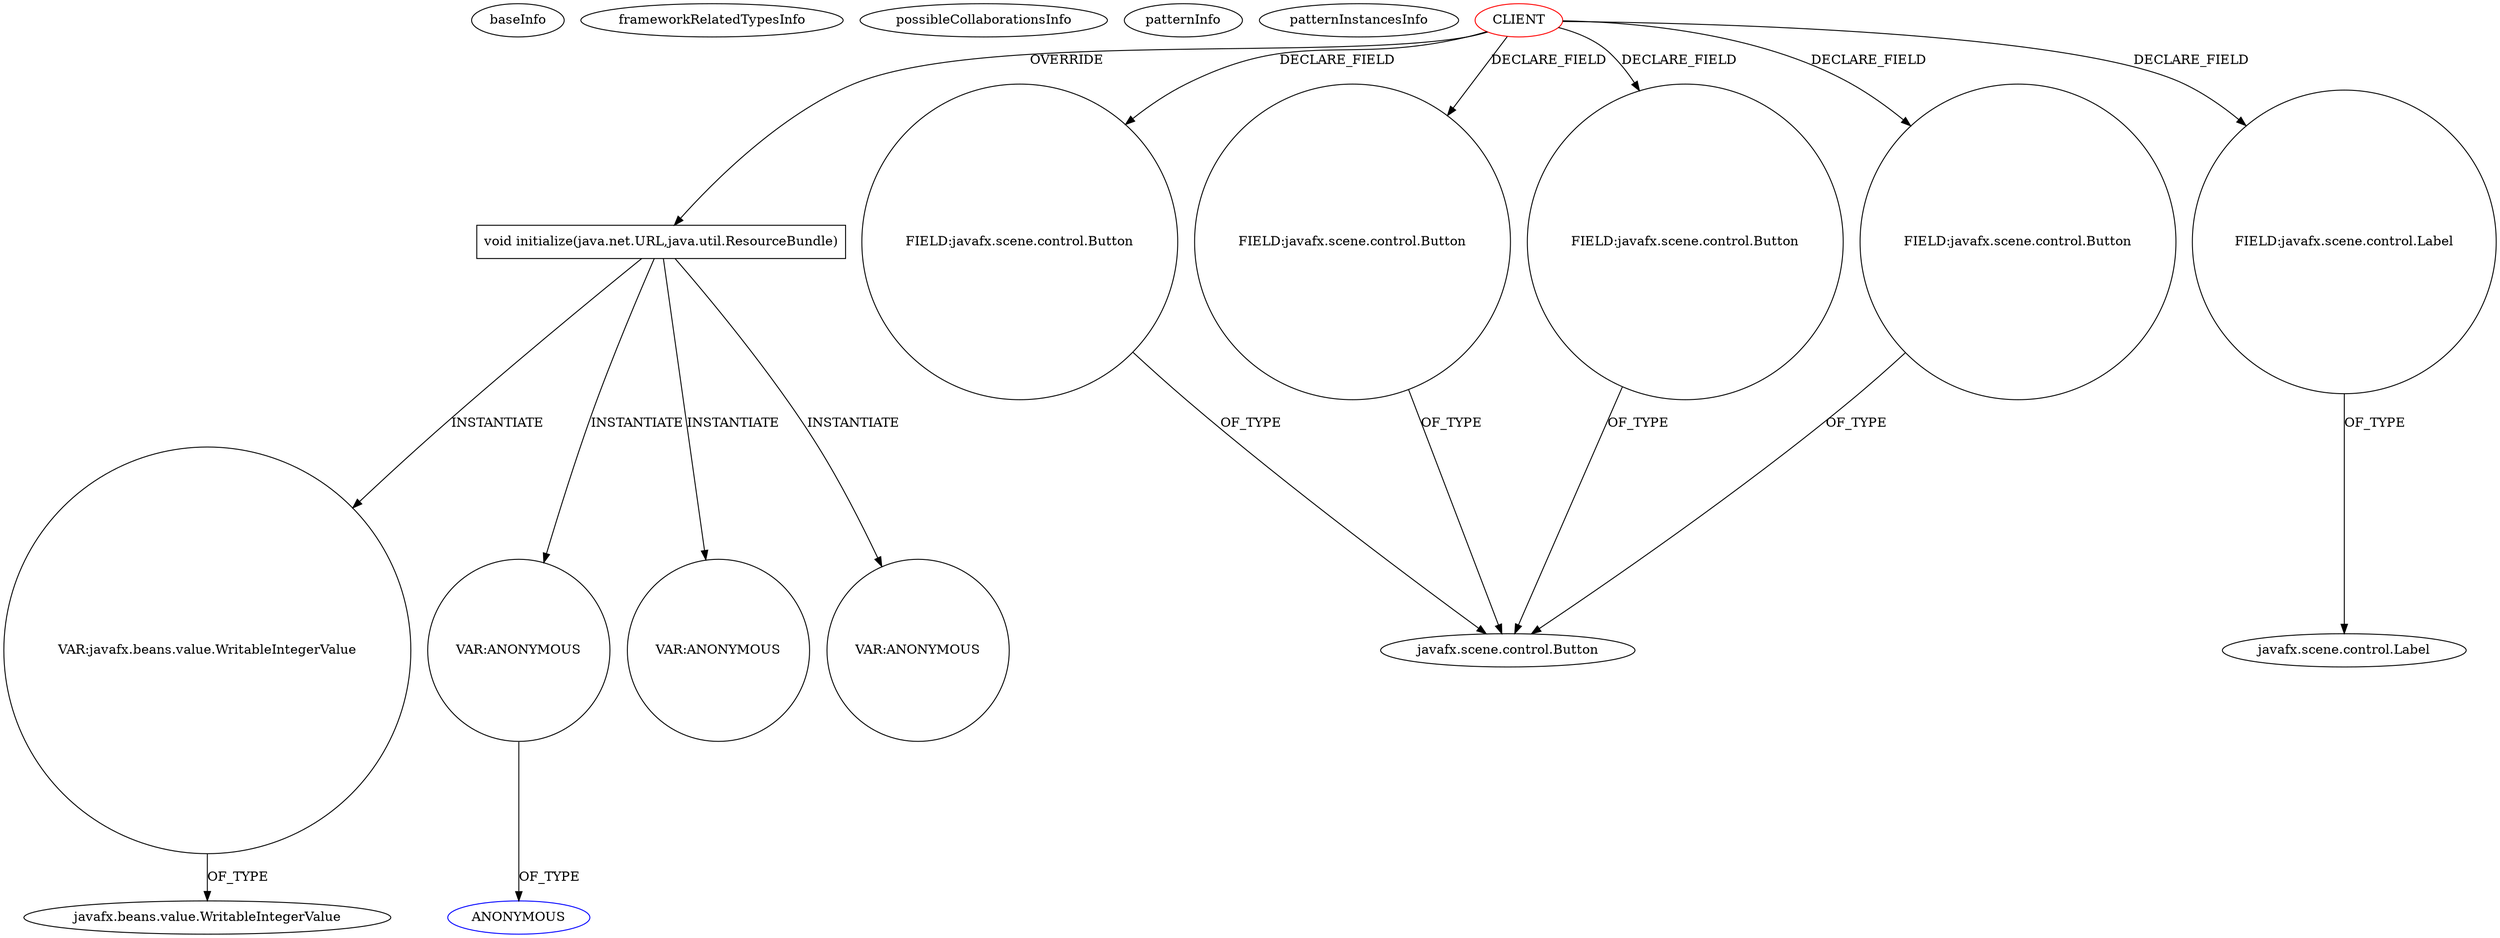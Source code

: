 digraph {
baseInfo[graphId=2984,category="pattern",isAnonymous=false,possibleRelation=false]
frameworkRelatedTypesInfo[]
possibleCollaborationsInfo[]
patternInfo[frequency=2.0,patternRootClient=0]
patternInstancesInfo[0="soonzsoonz-QuickFoot~/soonzsoonz-QuickFoot/QuickFoot-master/src/application/FXMLAdoptionController.java~FXMLAdoptionController~4247",1="bianconejo-CEFX~/bianconejo-CEFX/CEFX-master/src/cefx/CECommandeController.java~CECommandeController~2084"]
122[label="javafx.beans.value.WritableIntegerValue",vertexType="FRAMEWORK_INTERFACE_TYPE",isFrameworkType=false]
120[label="VAR:javafx.beans.value.WritableIntegerValue",vertexType="VARIABLE_EXPRESION",isFrameworkType=false,shape=circle]
104[label="void initialize(java.net.URL,java.util.ResourceBundle)",vertexType="OVERRIDING_METHOD_DECLARATION",isFrameworkType=false,shape=box]
0[label="CLIENT",vertexType="ROOT_CLIENT_CLASS_DECLARATION",isFrameworkType=false,color=red]
12[label="FIELD:javafx.scene.control.Button",vertexType="FIELD_DECLARATION",isFrameworkType=false,shape=circle]
18[label="FIELD:javafx.scene.control.Button",vertexType="FIELD_DECLARATION",isFrameworkType=false,shape=circle]
6[label="FIELD:javafx.scene.control.Button",vertexType="FIELD_DECLARATION",isFrameworkType=false,shape=circle]
10[label="FIELD:javafx.scene.control.Button",vertexType="FIELD_DECLARATION",isFrameworkType=false,shape=circle]
58[label="FIELD:javafx.scene.control.Label",vertexType="FIELD_DECLARATION",isFrameworkType=false,shape=circle]
55[label="javafx.scene.control.Label",vertexType="FRAMEWORK_CLASS_TYPE",isFrameworkType=false]
7[label="javafx.scene.control.Button",vertexType="FRAMEWORK_CLASS_TYPE",isFrameworkType=false]
336[label="VAR:ANONYMOUS",vertexType="VARIABLE_EXPRESION",isFrameworkType=false,shape=circle]
337[label="ANONYMOUS",vertexType="REFERENCE_ANONYMOUS_DECLARATION",isFrameworkType=false,color=blue]
200[label="VAR:ANONYMOUS",vertexType="VARIABLE_EXPRESION",isFrameworkType=false,shape=circle]
418[label="VAR:ANONYMOUS",vertexType="VARIABLE_EXPRESION",isFrameworkType=false,shape=circle]
104->120[label="INSTANTIATE"]
0->104[label="OVERRIDE"]
120->122[label="OF_TYPE"]
12->7[label="OF_TYPE"]
104->336[label="INSTANTIATE"]
104->200[label="INSTANTIATE"]
6->7[label="OF_TYPE"]
0->58[label="DECLARE_FIELD"]
10->7[label="OF_TYPE"]
58->55[label="OF_TYPE"]
104->418[label="INSTANTIATE"]
336->337[label="OF_TYPE"]
0->12[label="DECLARE_FIELD"]
18->7[label="OF_TYPE"]
0->18[label="DECLARE_FIELD"]
0->10[label="DECLARE_FIELD"]
0->6[label="DECLARE_FIELD"]
}
